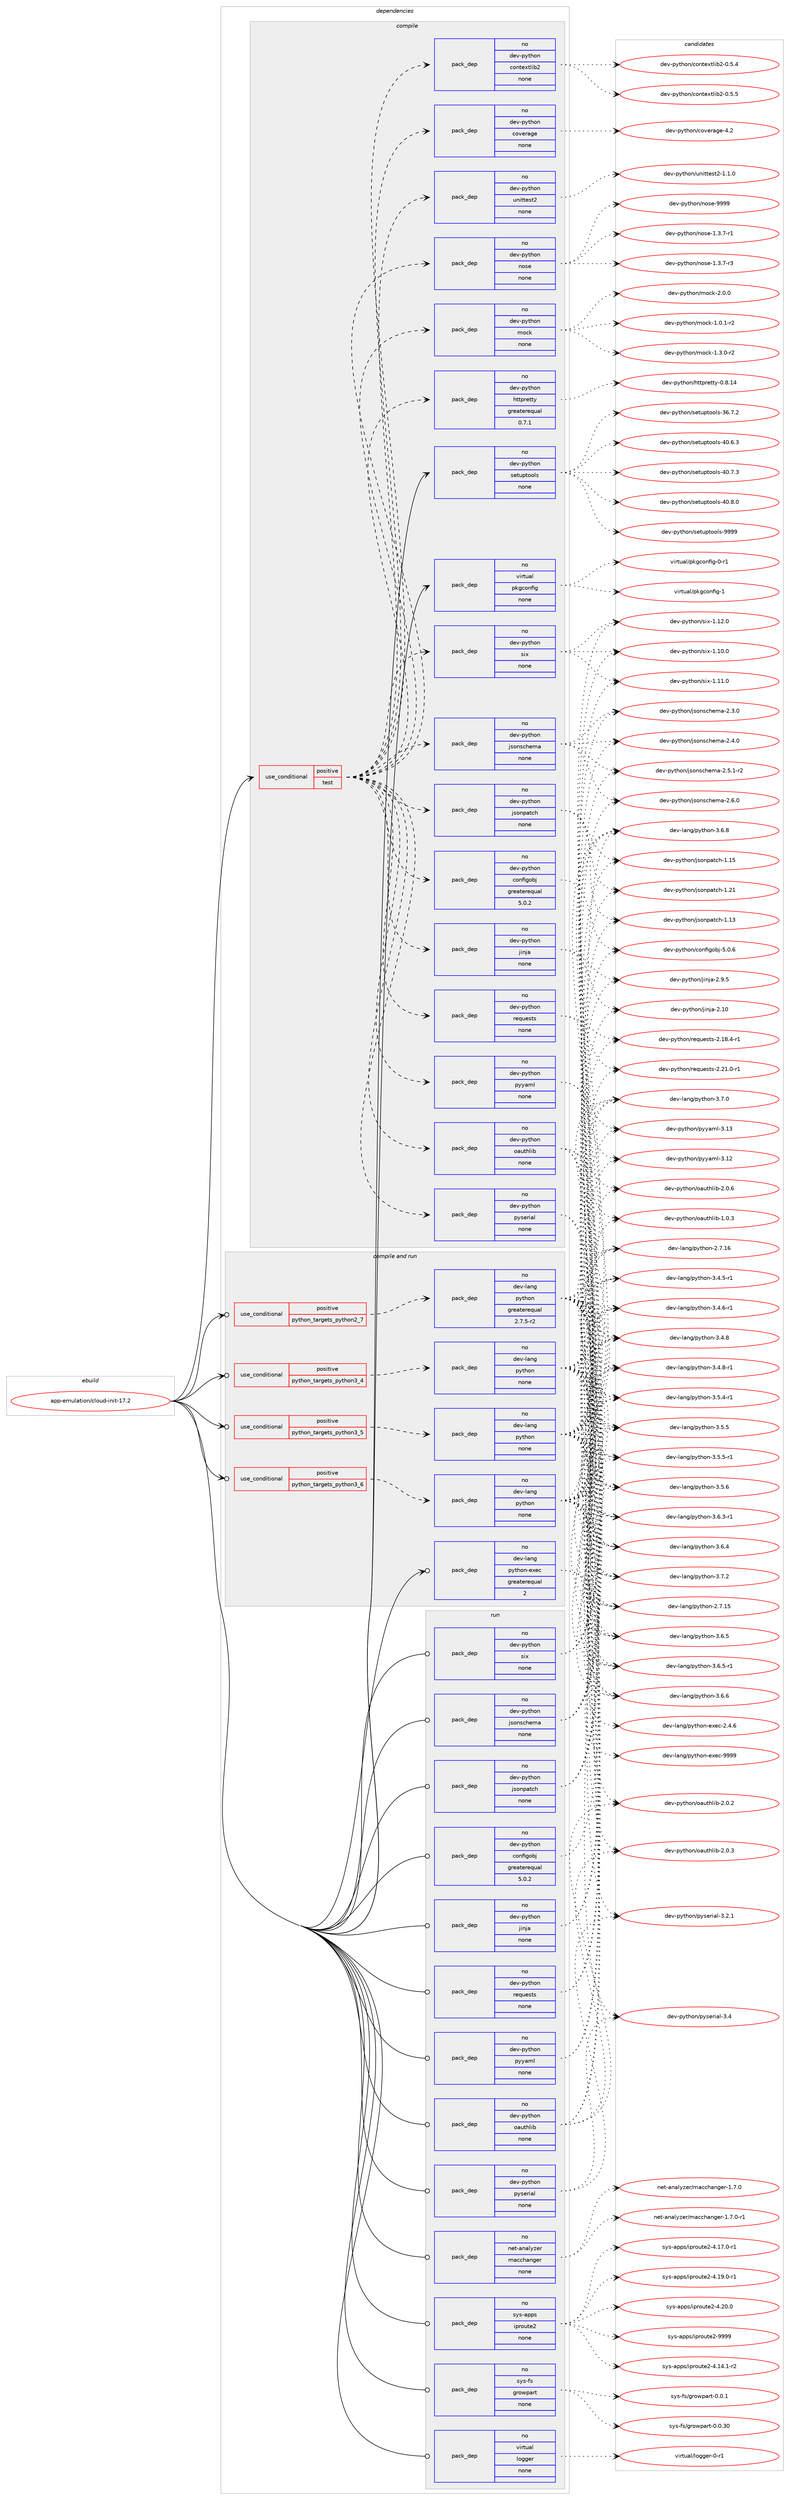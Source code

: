 digraph prolog {

# *************
# Graph options
# *************

newrank=true;
concentrate=true;
compound=true;
graph [rankdir=LR,fontname=Helvetica,fontsize=10,ranksep=1.5];#, ranksep=2.5, nodesep=0.2];
edge  [arrowhead=vee];
node  [fontname=Helvetica,fontsize=10];

# **********
# The ebuild
# **********

subgraph cluster_leftcol {
color=gray;
rank=same;
label=<<i>ebuild</i>>;
id [label="app-emulation/cloud-init-17.2", color=red, width=4, href="../app-emulation/cloud-init-17.2.svg"];
}

# ****************
# The dependencies
# ****************

subgraph cluster_midcol {
color=gray;
label=<<i>dependencies</i>>;
subgraph cluster_compile {
fillcolor="#eeeeee";
style=filled;
label=<<i>compile</i>>;
subgraph cond349420 {
dependency1283246 [label=<<TABLE BORDER="0" CELLBORDER="1" CELLSPACING="0" CELLPADDING="4"><TR><TD ROWSPAN="3" CELLPADDING="10">use_conditional</TD></TR><TR><TD>positive</TD></TR><TR><TD>test</TD></TR></TABLE>>, shape=none, color=red];
subgraph pack913863 {
dependency1283247 [label=<<TABLE BORDER="0" CELLBORDER="1" CELLSPACING="0" CELLPADDING="4" WIDTH="220"><TR><TD ROWSPAN="6" CELLPADDING="30">pack_dep</TD></TR><TR><TD WIDTH="110">no</TD></TR><TR><TD>dev-python</TD></TR><TR><TD>jinja</TD></TR><TR><TD>none</TD></TR><TR><TD></TD></TR></TABLE>>, shape=none, color=blue];
}
dependency1283246:e -> dependency1283247:w [weight=20,style="dashed",arrowhead="vee"];
subgraph pack913864 {
dependency1283248 [label=<<TABLE BORDER="0" CELLBORDER="1" CELLSPACING="0" CELLPADDING="4" WIDTH="220"><TR><TD ROWSPAN="6" CELLPADDING="30">pack_dep</TD></TR><TR><TD WIDTH="110">no</TD></TR><TR><TD>dev-python</TD></TR><TR><TD>oauthlib</TD></TR><TR><TD>none</TD></TR><TR><TD></TD></TR></TABLE>>, shape=none, color=blue];
}
dependency1283246:e -> dependency1283248:w [weight=20,style="dashed",arrowhead="vee"];
subgraph pack913865 {
dependency1283249 [label=<<TABLE BORDER="0" CELLBORDER="1" CELLSPACING="0" CELLPADDING="4" WIDTH="220"><TR><TD ROWSPAN="6" CELLPADDING="30">pack_dep</TD></TR><TR><TD WIDTH="110">no</TD></TR><TR><TD>dev-python</TD></TR><TR><TD>pyserial</TD></TR><TR><TD>none</TD></TR><TR><TD></TD></TR></TABLE>>, shape=none, color=blue];
}
dependency1283246:e -> dependency1283249:w [weight=20,style="dashed",arrowhead="vee"];
subgraph pack913866 {
dependency1283250 [label=<<TABLE BORDER="0" CELLBORDER="1" CELLSPACING="0" CELLPADDING="4" WIDTH="220"><TR><TD ROWSPAN="6" CELLPADDING="30">pack_dep</TD></TR><TR><TD WIDTH="110">no</TD></TR><TR><TD>dev-python</TD></TR><TR><TD>configobj</TD></TR><TR><TD>greaterequal</TD></TR><TR><TD>5.0.2</TD></TR></TABLE>>, shape=none, color=blue];
}
dependency1283246:e -> dependency1283250:w [weight=20,style="dashed",arrowhead="vee"];
subgraph pack913867 {
dependency1283251 [label=<<TABLE BORDER="0" CELLBORDER="1" CELLSPACING="0" CELLPADDING="4" WIDTH="220"><TR><TD ROWSPAN="6" CELLPADDING="30">pack_dep</TD></TR><TR><TD WIDTH="110">no</TD></TR><TR><TD>dev-python</TD></TR><TR><TD>pyyaml</TD></TR><TR><TD>none</TD></TR><TR><TD></TD></TR></TABLE>>, shape=none, color=blue];
}
dependency1283246:e -> dependency1283251:w [weight=20,style="dashed",arrowhead="vee"];
subgraph pack913868 {
dependency1283252 [label=<<TABLE BORDER="0" CELLBORDER="1" CELLSPACING="0" CELLPADDING="4" WIDTH="220"><TR><TD ROWSPAN="6" CELLPADDING="30">pack_dep</TD></TR><TR><TD WIDTH="110">no</TD></TR><TR><TD>dev-python</TD></TR><TR><TD>requests</TD></TR><TR><TD>none</TD></TR><TR><TD></TD></TR></TABLE>>, shape=none, color=blue];
}
dependency1283246:e -> dependency1283252:w [weight=20,style="dashed",arrowhead="vee"];
subgraph pack913869 {
dependency1283253 [label=<<TABLE BORDER="0" CELLBORDER="1" CELLSPACING="0" CELLPADDING="4" WIDTH="220"><TR><TD ROWSPAN="6" CELLPADDING="30">pack_dep</TD></TR><TR><TD WIDTH="110">no</TD></TR><TR><TD>dev-python</TD></TR><TR><TD>jsonpatch</TD></TR><TR><TD>none</TD></TR><TR><TD></TD></TR></TABLE>>, shape=none, color=blue];
}
dependency1283246:e -> dependency1283253:w [weight=20,style="dashed",arrowhead="vee"];
subgraph pack913870 {
dependency1283254 [label=<<TABLE BORDER="0" CELLBORDER="1" CELLSPACING="0" CELLPADDING="4" WIDTH="220"><TR><TD ROWSPAN="6" CELLPADDING="30">pack_dep</TD></TR><TR><TD WIDTH="110">no</TD></TR><TR><TD>dev-python</TD></TR><TR><TD>jsonschema</TD></TR><TR><TD>none</TD></TR><TR><TD></TD></TR></TABLE>>, shape=none, color=blue];
}
dependency1283246:e -> dependency1283254:w [weight=20,style="dashed",arrowhead="vee"];
subgraph pack913871 {
dependency1283255 [label=<<TABLE BORDER="0" CELLBORDER="1" CELLSPACING="0" CELLPADDING="4" WIDTH="220"><TR><TD ROWSPAN="6" CELLPADDING="30">pack_dep</TD></TR><TR><TD WIDTH="110">no</TD></TR><TR><TD>dev-python</TD></TR><TR><TD>six</TD></TR><TR><TD>none</TD></TR><TR><TD></TD></TR></TABLE>>, shape=none, color=blue];
}
dependency1283246:e -> dependency1283255:w [weight=20,style="dashed",arrowhead="vee"];
subgraph pack913872 {
dependency1283256 [label=<<TABLE BORDER="0" CELLBORDER="1" CELLSPACING="0" CELLPADDING="4" WIDTH="220"><TR><TD ROWSPAN="6" CELLPADDING="30">pack_dep</TD></TR><TR><TD WIDTH="110">no</TD></TR><TR><TD>dev-python</TD></TR><TR><TD>httpretty</TD></TR><TR><TD>greaterequal</TD></TR><TR><TD>0.7.1</TD></TR></TABLE>>, shape=none, color=blue];
}
dependency1283246:e -> dependency1283256:w [weight=20,style="dashed",arrowhead="vee"];
subgraph pack913873 {
dependency1283257 [label=<<TABLE BORDER="0" CELLBORDER="1" CELLSPACING="0" CELLPADDING="4" WIDTH="220"><TR><TD ROWSPAN="6" CELLPADDING="30">pack_dep</TD></TR><TR><TD WIDTH="110">no</TD></TR><TR><TD>dev-python</TD></TR><TR><TD>mock</TD></TR><TR><TD>none</TD></TR><TR><TD></TD></TR></TABLE>>, shape=none, color=blue];
}
dependency1283246:e -> dependency1283257:w [weight=20,style="dashed",arrowhead="vee"];
subgraph pack913874 {
dependency1283258 [label=<<TABLE BORDER="0" CELLBORDER="1" CELLSPACING="0" CELLPADDING="4" WIDTH="220"><TR><TD ROWSPAN="6" CELLPADDING="30">pack_dep</TD></TR><TR><TD WIDTH="110">no</TD></TR><TR><TD>dev-python</TD></TR><TR><TD>nose</TD></TR><TR><TD>none</TD></TR><TR><TD></TD></TR></TABLE>>, shape=none, color=blue];
}
dependency1283246:e -> dependency1283258:w [weight=20,style="dashed",arrowhead="vee"];
subgraph pack913875 {
dependency1283259 [label=<<TABLE BORDER="0" CELLBORDER="1" CELLSPACING="0" CELLPADDING="4" WIDTH="220"><TR><TD ROWSPAN="6" CELLPADDING="30">pack_dep</TD></TR><TR><TD WIDTH="110">no</TD></TR><TR><TD>dev-python</TD></TR><TR><TD>unittest2</TD></TR><TR><TD>none</TD></TR><TR><TD></TD></TR></TABLE>>, shape=none, color=blue];
}
dependency1283246:e -> dependency1283259:w [weight=20,style="dashed",arrowhead="vee"];
subgraph pack913876 {
dependency1283260 [label=<<TABLE BORDER="0" CELLBORDER="1" CELLSPACING="0" CELLPADDING="4" WIDTH="220"><TR><TD ROWSPAN="6" CELLPADDING="30">pack_dep</TD></TR><TR><TD WIDTH="110">no</TD></TR><TR><TD>dev-python</TD></TR><TR><TD>coverage</TD></TR><TR><TD>none</TD></TR><TR><TD></TD></TR></TABLE>>, shape=none, color=blue];
}
dependency1283246:e -> dependency1283260:w [weight=20,style="dashed",arrowhead="vee"];
subgraph pack913877 {
dependency1283261 [label=<<TABLE BORDER="0" CELLBORDER="1" CELLSPACING="0" CELLPADDING="4" WIDTH="220"><TR><TD ROWSPAN="6" CELLPADDING="30">pack_dep</TD></TR><TR><TD WIDTH="110">no</TD></TR><TR><TD>dev-python</TD></TR><TR><TD>contextlib2</TD></TR><TR><TD>none</TD></TR><TR><TD></TD></TR></TABLE>>, shape=none, color=blue];
}
dependency1283246:e -> dependency1283261:w [weight=20,style="dashed",arrowhead="vee"];
}
id:e -> dependency1283246:w [weight=20,style="solid",arrowhead="vee"];
subgraph pack913878 {
dependency1283262 [label=<<TABLE BORDER="0" CELLBORDER="1" CELLSPACING="0" CELLPADDING="4" WIDTH="220"><TR><TD ROWSPAN="6" CELLPADDING="30">pack_dep</TD></TR><TR><TD WIDTH="110">no</TD></TR><TR><TD>dev-python</TD></TR><TR><TD>setuptools</TD></TR><TR><TD>none</TD></TR><TR><TD></TD></TR></TABLE>>, shape=none, color=blue];
}
id:e -> dependency1283262:w [weight=20,style="solid",arrowhead="vee"];
subgraph pack913879 {
dependency1283263 [label=<<TABLE BORDER="0" CELLBORDER="1" CELLSPACING="0" CELLPADDING="4" WIDTH="220"><TR><TD ROWSPAN="6" CELLPADDING="30">pack_dep</TD></TR><TR><TD WIDTH="110">no</TD></TR><TR><TD>virtual</TD></TR><TR><TD>pkgconfig</TD></TR><TR><TD>none</TD></TR><TR><TD></TD></TR></TABLE>>, shape=none, color=blue];
}
id:e -> dependency1283263:w [weight=20,style="solid",arrowhead="vee"];
}
subgraph cluster_compileandrun {
fillcolor="#eeeeee";
style=filled;
label=<<i>compile and run</i>>;
subgraph cond349421 {
dependency1283264 [label=<<TABLE BORDER="0" CELLBORDER="1" CELLSPACING="0" CELLPADDING="4"><TR><TD ROWSPAN="3" CELLPADDING="10">use_conditional</TD></TR><TR><TD>positive</TD></TR><TR><TD>python_targets_python2_7</TD></TR></TABLE>>, shape=none, color=red];
subgraph pack913880 {
dependency1283265 [label=<<TABLE BORDER="0" CELLBORDER="1" CELLSPACING="0" CELLPADDING="4" WIDTH="220"><TR><TD ROWSPAN="6" CELLPADDING="30">pack_dep</TD></TR><TR><TD WIDTH="110">no</TD></TR><TR><TD>dev-lang</TD></TR><TR><TD>python</TD></TR><TR><TD>greaterequal</TD></TR><TR><TD>2.7.5-r2</TD></TR></TABLE>>, shape=none, color=blue];
}
dependency1283264:e -> dependency1283265:w [weight=20,style="dashed",arrowhead="vee"];
}
id:e -> dependency1283264:w [weight=20,style="solid",arrowhead="odotvee"];
subgraph cond349422 {
dependency1283266 [label=<<TABLE BORDER="0" CELLBORDER="1" CELLSPACING="0" CELLPADDING="4"><TR><TD ROWSPAN="3" CELLPADDING="10">use_conditional</TD></TR><TR><TD>positive</TD></TR><TR><TD>python_targets_python3_4</TD></TR></TABLE>>, shape=none, color=red];
subgraph pack913881 {
dependency1283267 [label=<<TABLE BORDER="0" CELLBORDER="1" CELLSPACING="0" CELLPADDING="4" WIDTH="220"><TR><TD ROWSPAN="6" CELLPADDING="30">pack_dep</TD></TR><TR><TD WIDTH="110">no</TD></TR><TR><TD>dev-lang</TD></TR><TR><TD>python</TD></TR><TR><TD>none</TD></TR><TR><TD></TD></TR></TABLE>>, shape=none, color=blue];
}
dependency1283266:e -> dependency1283267:w [weight=20,style="dashed",arrowhead="vee"];
}
id:e -> dependency1283266:w [weight=20,style="solid",arrowhead="odotvee"];
subgraph cond349423 {
dependency1283268 [label=<<TABLE BORDER="0" CELLBORDER="1" CELLSPACING="0" CELLPADDING="4"><TR><TD ROWSPAN="3" CELLPADDING="10">use_conditional</TD></TR><TR><TD>positive</TD></TR><TR><TD>python_targets_python3_5</TD></TR></TABLE>>, shape=none, color=red];
subgraph pack913882 {
dependency1283269 [label=<<TABLE BORDER="0" CELLBORDER="1" CELLSPACING="0" CELLPADDING="4" WIDTH="220"><TR><TD ROWSPAN="6" CELLPADDING="30">pack_dep</TD></TR><TR><TD WIDTH="110">no</TD></TR><TR><TD>dev-lang</TD></TR><TR><TD>python</TD></TR><TR><TD>none</TD></TR><TR><TD></TD></TR></TABLE>>, shape=none, color=blue];
}
dependency1283268:e -> dependency1283269:w [weight=20,style="dashed",arrowhead="vee"];
}
id:e -> dependency1283268:w [weight=20,style="solid",arrowhead="odotvee"];
subgraph cond349424 {
dependency1283270 [label=<<TABLE BORDER="0" CELLBORDER="1" CELLSPACING="0" CELLPADDING="4"><TR><TD ROWSPAN="3" CELLPADDING="10">use_conditional</TD></TR><TR><TD>positive</TD></TR><TR><TD>python_targets_python3_6</TD></TR></TABLE>>, shape=none, color=red];
subgraph pack913883 {
dependency1283271 [label=<<TABLE BORDER="0" CELLBORDER="1" CELLSPACING="0" CELLPADDING="4" WIDTH="220"><TR><TD ROWSPAN="6" CELLPADDING="30">pack_dep</TD></TR><TR><TD WIDTH="110">no</TD></TR><TR><TD>dev-lang</TD></TR><TR><TD>python</TD></TR><TR><TD>none</TD></TR><TR><TD></TD></TR></TABLE>>, shape=none, color=blue];
}
dependency1283270:e -> dependency1283271:w [weight=20,style="dashed",arrowhead="vee"];
}
id:e -> dependency1283270:w [weight=20,style="solid",arrowhead="odotvee"];
subgraph pack913884 {
dependency1283272 [label=<<TABLE BORDER="0" CELLBORDER="1" CELLSPACING="0" CELLPADDING="4" WIDTH="220"><TR><TD ROWSPAN="6" CELLPADDING="30">pack_dep</TD></TR><TR><TD WIDTH="110">no</TD></TR><TR><TD>dev-lang</TD></TR><TR><TD>python-exec</TD></TR><TR><TD>greaterequal</TD></TR><TR><TD>2</TD></TR></TABLE>>, shape=none, color=blue];
}
id:e -> dependency1283272:w [weight=20,style="solid",arrowhead="odotvee"];
}
subgraph cluster_run {
fillcolor="#eeeeee";
style=filled;
label=<<i>run</i>>;
subgraph pack913885 {
dependency1283273 [label=<<TABLE BORDER="0" CELLBORDER="1" CELLSPACING="0" CELLPADDING="4" WIDTH="220"><TR><TD ROWSPAN="6" CELLPADDING="30">pack_dep</TD></TR><TR><TD WIDTH="110">no</TD></TR><TR><TD>dev-python</TD></TR><TR><TD>configobj</TD></TR><TR><TD>greaterequal</TD></TR><TR><TD>5.0.2</TD></TR></TABLE>>, shape=none, color=blue];
}
id:e -> dependency1283273:w [weight=20,style="solid",arrowhead="odot"];
subgraph pack913886 {
dependency1283274 [label=<<TABLE BORDER="0" CELLBORDER="1" CELLSPACING="0" CELLPADDING="4" WIDTH="220"><TR><TD ROWSPAN="6" CELLPADDING="30">pack_dep</TD></TR><TR><TD WIDTH="110">no</TD></TR><TR><TD>dev-python</TD></TR><TR><TD>jinja</TD></TR><TR><TD>none</TD></TR><TR><TD></TD></TR></TABLE>>, shape=none, color=blue];
}
id:e -> dependency1283274:w [weight=20,style="solid",arrowhead="odot"];
subgraph pack913887 {
dependency1283275 [label=<<TABLE BORDER="0" CELLBORDER="1" CELLSPACING="0" CELLPADDING="4" WIDTH="220"><TR><TD ROWSPAN="6" CELLPADDING="30">pack_dep</TD></TR><TR><TD WIDTH="110">no</TD></TR><TR><TD>dev-python</TD></TR><TR><TD>jsonpatch</TD></TR><TR><TD>none</TD></TR><TR><TD></TD></TR></TABLE>>, shape=none, color=blue];
}
id:e -> dependency1283275:w [weight=20,style="solid",arrowhead="odot"];
subgraph pack913888 {
dependency1283276 [label=<<TABLE BORDER="0" CELLBORDER="1" CELLSPACING="0" CELLPADDING="4" WIDTH="220"><TR><TD ROWSPAN="6" CELLPADDING="30">pack_dep</TD></TR><TR><TD WIDTH="110">no</TD></TR><TR><TD>dev-python</TD></TR><TR><TD>jsonschema</TD></TR><TR><TD>none</TD></TR><TR><TD></TD></TR></TABLE>>, shape=none, color=blue];
}
id:e -> dependency1283276:w [weight=20,style="solid",arrowhead="odot"];
subgraph pack913889 {
dependency1283277 [label=<<TABLE BORDER="0" CELLBORDER="1" CELLSPACING="0" CELLPADDING="4" WIDTH="220"><TR><TD ROWSPAN="6" CELLPADDING="30">pack_dep</TD></TR><TR><TD WIDTH="110">no</TD></TR><TR><TD>dev-python</TD></TR><TR><TD>oauthlib</TD></TR><TR><TD>none</TD></TR><TR><TD></TD></TR></TABLE>>, shape=none, color=blue];
}
id:e -> dependency1283277:w [weight=20,style="solid",arrowhead="odot"];
subgraph pack913890 {
dependency1283278 [label=<<TABLE BORDER="0" CELLBORDER="1" CELLSPACING="0" CELLPADDING="4" WIDTH="220"><TR><TD ROWSPAN="6" CELLPADDING="30">pack_dep</TD></TR><TR><TD WIDTH="110">no</TD></TR><TR><TD>dev-python</TD></TR><TR><TD>pyserial</TD></TR><TR><TD>none</TD></TR><TR><TD></TD></TR></TABLE>>, shape=none, color=blue];
}
id:e -> dependency1283278:w [weight=20,style="solid",arrowhead="odot"];
subgraph pack913891 {
dependency1283279 [label=<<TABLE BORDER="0" CELLBORDER="1" CELLSPACING="0" CELLPADDING="4" WIDTH="220"><TR><TD ROWSPAN="6" CELLPADDING="30">pack_dep</TD></TR><TR><TD WIDTH="110">no</TD></TR><TR><TD>dev-python</TD></TR><TR><TD>pyyaml</TD></TR><TR><TD>none</TD></TR><TR><TD></TD></TR></TABLE>>, shape=none, color=blue];
}
id:e -> dependency1283279:w [weight=20,style="solid",arrowhead="odot"];
subgraph pack913892 {
dependency1283280 [label=<<TABLE BORDER="0" CELLBORDER="1" CELLSPACING="0" CELLPADDING="4" WIDTH="220"><TR><TD ROWSPAN="6" CELLPADDING="30">pack_dep</TD></TR><TR><TD WIDTH="110">no</TD></TR><TR><TD>dev-python</TD></TR><TR><TD>requests</TD></TR><TR><TD>none</TD></TR><TR><TD></TD></TR></TABLE>>, shape=none, color=blue];
}
id:e -> dependency1283280:w [weight=20,style="solid",arrowhead="odot"];
subgraph pack913893 {
dependency1283281 [label=<<TABLE BORDER="0" CELLBORDER="1" CELLSPACING="0" CELLPADDING="4" WIDTH="220"><TR><TD ROWSPAN="6" CELLPADDING="30">pack_dep</TD></TR><TR><TD WIDTH="110">no</TD></TR><TR><TD>dev-python</TD></TR><TR><TD>six</TD></TR><TR><TD>none</TD></TR><TR><TD></TD></TR></TABLE>>, shape=none, color=blue];
}
id:e -> dependency1283281:w [weight=20,style="solid",arrowhead="odot"];
subgraph pack913894 {
dependency1283282 [label=<<TABLE BORDER="0" CELLBORDER="1" CELLSPACING="0" CELLPADDING="4" WIDTH="220"><TR><TD ROWSPAN="6" CELLPADDING="30">pack_dep</TD></TR><TR><TD WIDTH="110">no</TD></TR><TR><TD>net-analyzer</TD></TR><TR><TD>macchanger</TD></TR><TR><TD>none</TD></TR><TR><TD></TD></TR></TABLE>>, shape=none, color=blue];
}
id:e -> dependency1283282:w [weight=20,style="solid",arrowhead="odot"];
subgraph pack913895 {
dependency1283283 [label=<<TABLE BORDER="0" CELLBORDER="1" CELLSPACING="0" CELLPADDING="4" WIDTH="220"><TR><TD ROWSPAN="6" CELLPADDING="30">pack_dep</TD></TR><TR><TD WIDTH="110">no</TD></TR><TR><TD>sys-apps</TD></TR><TR><TD>iproute2</TD></TR><TR><TD>none</TD></TR><TR><TD></TD></TR></TABLE>>, shape=none, color=blue];
}
id:e -> dependency1283283:w [weight=20,style="solid",arrowhead="odot"];
subgraph pack913896 {
dependency1283284 [label=<<TABLE BORDER="0" CELLBORDER="1" CELLSPACING="0" CELLPADDING="4" WIDTH="220"><TR><TD ROWSPAN="6" CELLPADDING="30">pack_dep</TD></TR><TR><TD WIDTH="110">no</TD></TR><TR><TD>sys-fs</TD></TR><TR><TD>growpart</TD></TR><TR><TD>none</TD></TR><TR><TD></TD></TR></TABLE>>, shape=none, color=blue];
}
id:e -> dependency1283284:w [weight=20,style="solid",arrowhead="odot"];
subgraph pack913897 {
dependency1283285 [label=<<TABLE BORDER="0" CELLBORDER="1" CELLSPACING="0" CELLPADDING="4" WIDTH="220"><TR><TD ROWSPAN="6" CELLPADDING="30">pack_dep</TD></TR><TR><TD WIDTH="110">no</TD></TR><TR><TD>virtual</TD></TR><TR><TD>logger</TD></TR><TR><TD>none</TD></TR><TR><TD></TD></TR></TABLE>>, shape=none, color=blue];
}
id:e -> dependency1283285:w [weight=20,style="solid",arrowhead="odot"];
}
}

# **************
# The candidates
# **************

subgraph cluster_choices {
rank=same;
color=gray;
label=<<i>candidates</i>>;

subgraph choice913863 {
color=black;
nodesep=1;
choice1001011184511212111610411111047106105110106974550464948 [label="dev-python/jinja-2.10", color=red, width=4,href="../dev-python/jinja-2.10.svg"];
choice100101118451121211161041111104710610511010697455046574653 [label="dev-python/jinja-2.9.5", color=red, width=4,href="../dev-python/jinja-2.9.5.svg"];
dependency1283247:e -> choice1001011184511212111610411111047106105110106974550464948:w [style=dotted,weight="100"];
dependency1283247:e -> choice100101118451121211161041111104710610511010697455046574653:w [style=dotted,weight="100"];
}
subgraph choice913864 {
color=black;
nodesep=1;
choice10010111845112121116104111110471119711711610410810598454946484651 [label="dev-python/oauthlib-1.0.3", color=red, width=4,href="../dev-python/oauthlib-1.0.3.svg"];
choice10010111845112121116104111110471119711711610410810598455046484650 [label="dev-python/oauthlib-2.0.2", color=red, width=4,href="../dev-python/oauthlib-2.0.2.svg"];
choice10010111845112121116104111110471119711711610410810598455046484651 [label="dev-python/oauthlib-2.0.3", color=red, width=4,href="../dev-python/oauthlib-2.0.3.svg"];
choice10010111845112121116104111110471119711711610410810598455046484654 [label="dev-python/oauthlib-2.0.6", color=red, width=4,href="../dev-python/oauthlib-2.0.6.svg"];
dependency1283248:e -> choice10010111845112121116104111110471119711711610410810598454946484651:w [style=dotted,weight="100"];
dependency1283248:e -> choice10010111845112121116104111110471119711711610410810598455046484650:w [style=dotted,weight="100"];
dependency1283248:e -> choice10010111845112121116104111110471119711711610410810598455046484651:w [style=dotted,weight="100"];
dependency1283248:e -> choice10010111845112121116104111110471119711711610410810598455046484654:w [style=dotted,weight="100"];
}
subgraph choice913865 {
color=black;
nodesep=1;
choice100101118451121211161041111104711212111510111410597108455146504649 [label="dev-python/pyserial-3.2.1", color=red, width=4,href="../dev-python/pyserial-3.2.1.svg"];
choice10010111845112121116104111110471121211151011141059710845514652 [label="dev-python/pyserial-3.4", color=red, width=4,href="../dev-python/pyserial-3.4.svg"];
dependency1283249:e -> choice100101118451121211161041111104711212111510111410597108455146504649:w [style=dotted,weight="100"];
dependency1283249:e -> choice10010111845112121116104111110471121211151011141059710845514652:w [style=dotted,weight="100"];
}
subgraph choice913866 {
color=black;
nodesep=1;
choice10010111845112121116104111110479911111010210510311198106455346484654 [label="dev-python/configobj-5.0.6", color=red, width=4,href="../dev-python/configobj-5.0.6.svg"];
dependency1283250:e -> choice10010111845112121116104111110479911111010210510311198106455346484654:w [style=dotted,weight="100"];
}
subgraph choice913867 {
color=black;
nodesep=1;
choice1001011184511212111610411111047112121121971091084551464950 [label="dev-python/pyyaml-3.12", color=red, width=4,href="../dev-python/pyyaml-3.12.svg"];
choice1001011184511212111610411111047112121121971091084551464951 [label="dev-python/pyyaml-3.13", color=red, width=4,href="../dev-python/pyyaml-3.13.svg"];
dependency1283251:e -> choice1001011184511212111610411111047112121121971091084551464950:w [style=dotted,weight="100"];
dependency1283251:e -> choice1001011184511212111610411111047112121121971091084551464951:w [style=dotted,weight="100"];
}
subgraph choice913868 {
color=black;
nodesep=1;
choice1001011184511212111610411111047114101113117101115116115455046495646524511449 [label="dev-python/requests-2.18.4-r1", color=red, width=4,href="../dev-python/requests-2.18.4-r1.svg"];
choice1001011184511212111610411111047114101113117101115116115455046504946484511449 [label="dev-python/requests-2.21.0-r1", color=red, width=4,href="../dev-python/requests-2.21.0-r1.svg"];
dependency1283252:e -> choice1001011184511212111610411111047114101113117101115116115455046495646524511449:w [style=dotted,weight="100"];
dependency1283252:e -> choice1001011184511212111610411111047114101113117101115116115455046504946484511449:w [style=dotted,weight="100"];
}
subgraph choice913869 {
color=black;
nodesep=1;
choice100101118451121211161041111104710611511111011297116991044549464951 [label="dev-python/jsonpatch-1.13", color=red, width=4,href="../dev-python/jsonpatch-1.13.svg"];
choice100101118451121211161041111104710611511111011297116991044549464953 [label="dev-python/jsonpatch-1.15", color=red, width=4,href="../dev-python/jsonpatch-1.15.svg"];
choice100101118451121211161041111104710611511111011297116991044549465049 [label="dev-python/jsonpatch-1.21", color=red, width=4,href="../dev-python/jsonpatch-1.21.svg"];
dependency1283253:e -> choice100101118451121211161041111104710611511111011297116991044549464951:w [style=dotted,weight="100"];
dependency1283253:e -> choice100101118451121211161041111104710611511111011297116991044549464953:w [style=dotted,weight="100"];
dependency1283253:e -> choice100101118451121211161041111104710611511111011297116991044549465049:w [style=dotted,weight="100"];
}
subgraph choice913870 {
color=black;
nodesep=1;
choice10010111845112121116104111110471061151111101159910410110997455046514648 [label="dev-python/jsonschema-2.3.0", color=red, width=4,href="../dev-python/jsonschema-2.3.0.svg"];
choice10010111845112121116104111110471061151111101159910410110997455046524648 [label="dev-python/jsonschema-2.4.0", color=red, width=4,href="../dev-python/jsonschema-2.4.0.svg"];
choice100101118451121211161041111104710611511111011599104101109974550465346494511450 [label="dev-python/jsonschema-2.5.1-r2", color=red, width=4,href="../dev-python/jsonschema-2.5.1-r2.svg"];
choice10010111845112121116104111110471061151111101159910410110997455046544648 [label="dev-python/jsonschema-2.6.0", color=red, width=4,href="../dev-python/jsonschema-2.6.0.svg"];
dependency1283254:e -> choice10010111845112121116104111110471061151111101159910410110997455046514648:w [style=dotted,weight="100"];
dependency1283254:e -> choice10010111845112121116104111110471061151111101159910410110997455046524648:w [style=dotted,weight="100"];
dependency1283254:e -> choice100101118451121211161041111104710611511111011599104101109974550465346494511450:w [style=dotted,weight="100"];
dependency1283254:e -> choice10010111845112121116104111110471061151111101159910410110997455046544648:w [style=dotted,weight="100"];
}
subgraph choice913871 {
color=black;
nodesep=1;
choice100101118451121211161041111104711510512045494649484648 [label="dev-python/six-1.10.0", color=red, width=4,href="../dev-python/six-1.10.0.svg"];
choice100101118451121211161041111104711510512045494649494648 [label="dev-python/six-1.11.0", color=red, width=4,href="../dev-python/six-1.11.0.svg"];
choice100101118451121211161041111104711510512045494649504648 [label="dev-python/six-1.12.0", color=red, width=4,href="../dev-python/six-1.12.0.svg"];
dependency1283255:e -> choice100101118451121211161041111104711510512045494649484648:w [style=dotted,weight="100"];
dependency1283255:e -> choice100101118451121211161041111104711510512045494649494648:w [style=dotted,weight="100"];
dependency1283255:e -> choice100101118451121211161041111104711510512045494649504648:w [style=dotted,weight="100"];
}
subgraph choice913872 {
color=black;
nodesep=1;
choice100101118451121211161041111104710411611611211410111611612145484656464952 [label="dev-python/httpretty-0.8.14", color=red, width=4,href="../dev-python/httpretty-0.8.14.svg"];
dependency1283256:e -> choice100101118451121211161041111104710411611611211410111611612145484656464952:w [style=dotted,weight="100"];
}
subgraph choice913873 {
color=black;
nodesep=1;
choice1001011184511212111610411111047109111991074549464846494511450 [label="dev-python/mock-1.0.1-r2", color=red, width=4,href="../dev-python/mock-1.0.1-r2.svg"];
choice1001011184511212111610411111047109111991074549465146484511450 [label="dev-python/mock-1.3.0-r2", color=red, width=4,href="../dev-python/mock-1.3.0-r2.svg"];
choice100101118451121211161041111104710911199107455046484648 [label="dev-python/mock-2.0.0", color=red, width=4,href="../dev-python/mock-2.0.0.svg"];
dependency1283257:e -> choice1001011184511212111610411111047109111991074549464846494511450:w [style=dotted,weight="100"];
dependency1283257:e -> choice1001011184511212111610411111047109111991074549465146484511450:w [style=dotted,weight="100"];
dependency1283257:e -> choice100101118451121211161041111104710911199107455046484648:w [style=dotted,weight="100"];
}
subgraph choice913874 {
color=black;
nodesep=1;
choice10010111845112121116104111110471101111151014549465146554511449 [label="dev-python/nose-1.3.7-r1", color=red, width=4,href="../dev-python/nose-1.3.7-r1.svg"];
choice10010111845112121116104111110471101111151014549465146554511451 [label="dev-python/nose-1.3.7-r3", color=red, width=4,href="../dev-python/nose-1.3.7-r3.svg"];
choice10010111845112121116104111110471101111151014557575757 [label="dev-python/nose-9999", color=red, width=4,href="../dev-python/nose-9999.svg"];
dependency1283258:e -> choice10010111845112121116104111110471101111151014549465146554511449:w [style=dotted,weight="100"];
dependency1283258:e -> choice10010111845112121116104111110471101111151014549465146554511451:w [style=dotted,weight="100"];
dependency1283258:e -> choice10010111845112121116104111110471101111151014557575757:w [style=dotted,weight="100"];
}
subgraph choice913875 {
color=black;
nodesep=1;
choice100101118451121211161041111104711711010511611610111511650454946494648 [label="dev-python/unittest2-1.1.0", color=red, width=4,href="../dev-python/unittest2-1.1.0.svg"];
dependency1283259:e -> choice100101118451121211161041111104711711010511611610111511650454946494648:w [style=dotted,weight="100"];
}
subgraph choice913876 {
color=black;
nodesep=1;
choice1001011184511212111610411111047991111181011149710310145524650 [label="dev-python/coverage-4.2", color=red, width=4,href="../dev-python/coverage-4.2.svg"];
dependency1283260:e -> choice1001011184511212111610411111047991111181011149710310145524650:w [style=dotted,weight="100"];
}
subgraph choice913877 {
color=black;
nodesep=1;
choice1001011184511212111610411111047991111101161011201161081059850454846534652 [label="dev-python/contextlib2-0.5.4", color=red, width=4,href="../dev-python/contextlib2-0.5.4.svg"];
choice1001011184511212111610411111047991111101161011201161081059850454846534653 [label="dev-python/contextlib2-0.5.5", color=red, width=4,href="../dev-python/contextlib2-0.5.5.svg"];
dependency1283261:e -> choice1001011184511212111610411111047991111101161011201161081059850454846534652:w [style=dotted,weight="100"];
dependency1283261:e -> choice1001011184511212111610411111047991111101161011201161081059850454846534653:w [style=dotted,weight="100"];
}
subgraph choice913878 {
color=black;
nodesep=1;
choice100101118451121211161041111104711510111611711211611111110811545515446554650 [label="dev-python/setuptools-36.7.2", color=red, width=4,href="../dev-python/setuptools-36.7.2.svg"];
choice100101118451121211161041111104711510111611711211611111110811545524846544651 [label="dev-python/setuptools-40.6.3", color=red, width=4,href="../dev-python/setuptools-40.6.3.svg"];
choice100101118451121211161041111104711510111611711211611111110811545524846554651 [label="dev-python/setuptools-40.7.3", color=red, width=4,href="../dev-python/setuptools-40.7.3.svg"];
choice100101118451121211161041111104711510111611711211611111110811545524846564648 [label="dev-python/setuptools-40.8.0", color=red, width=4,href="../dev-python/setuptools-40.8.0.svg"];
choice10010111845112121116104111110471151011161171121161111111081154557575757 [label="dev-python/setuptools-9999", color=red, width=4,href="../dev-python/setuptools-9999.svg"];
dependency1283262:e -> choice100101118451121211161041111104711510111611711211611111110811545515446554650:w [style=dotted,weight="100"];
dependency1283262:e -> choice100101118451121211161041111104711510111611711211611111110811545524846544651:w [style=dotted,weight="100"];
dependency1283262:e -> choice100101118451121211161041111104711510111611711211611111110811545524846554651:w [style=dotted,weight="100"];
dependency1283262:e -> choice100101118451121211161041111104711510111611711211611111110811545524846564648:w [style=dotted,weight="100"];
dependency1283262:e -> choice10010111845112121116104111110471151011161171121161111111081154557575757:w [style=dotted,weight="100"];
}
subgraph choice913879 {
color=black;
nodesep=1;
choice11810511411611797108471121071039911111010210510345484511449 [label="virtual/pkgconfig-0-r1", color=red, width=4,href="../virtual/pkgconfig-0-r1.svg"];
choice1181051141161179710847112107103991111101021051034549 [label="virtual/pkgconfig-1", color=red, width=4,href="../virtual/pkgconfig-1.svg"];
dependency1283263:e -> choice11810511411611797108471121071039911111010210510345484511449:w [style=dotted,weight="100"];
dependency1283263:e -> choice1181051141161179710847112107103991111101021051034549:w [style=dotted,weight="100"];
}
subgraph choice913880 {
color=black;
nodesep=1;
choice10010111845108971101034711212111610411111045504655464953 [label="dev-lang/python-2.7.15", color=red, width=4,href="../dev-lang/python-2.7.15.svg"];
choice10010111845108971101034711212111610411111045504655464954 [label="dev-lang/python-2.7.16", color=red, width=4,href="../dev-lang/python-2.7.16.svg"];
choice1001011184510897110103471121211161041111104551465246534511449 [label="dev-lang/python-3.4.5-r1", color=red, width=4,href="../dev-lang/python-3.4.5-r1.svg"];
choice1001011184510897110103471121211161041111104551465246544511449 [label="dev-lang/python-3.4.6-r1", color=red, width=4,href="../dev-lang/python-3.4.6-r1.svg"];
choice100101118451089711010347112121116104111110455146524656 [label="dev-lang/python-3.4.8", color=red, width=4,href="../dev-lang/python-3.4.8.svg"];
choice1001011184510897110103471121211161041111104551465246564511449 [label="dev-lang/python-3.4.8-r1", color=red, width=4,href="../dev-lang/python-3.4.8-r1.svg"];
choice1001011184510897110103471121211161041111104551465346524511449 [label="dev-lang/python-3.5.4-r1", color=red, width=4,href="../dev-lang/python-3.5.4-r1.svg"];
choice100101118451089711010347112121116104111110455146534653 [label="dev-lang/python-3.5.5", color=red, width=4,href="../dev-lang/python-3.5.5.svg"];
choice1001011184510897110103471121211161041111104551465346534511449 [label="dev-lang/python-3.5.5-r1", color=red, width=4,href="../dev-lang/python-3.5.5-r1.svg"];
choice100101118451089711010347112121116104111110455146534654 [label="dev-lang/python-3.5.6", color=red, width=4,href="../dev-lang/python-3.5.6.svg"];
choice1001011184510897110103471121211161041111104551465446514511449 [label="dev-lang/python-3.6.3-r1", color=red, width=4,href="../dev-lang/python-3.6.3-r1.svg"];
choice100101118451089711010347112121116104111110455146544652 [label="dev-lang/python-3.6.4", color=red, width=4,href="../dev-lang/python-3.6.4.svg"];
choice100101118451089711010347112121116104111110455146544653 [label="dev-lang/python-3.6.5", color=red, width=4,href="../dev-lang/python-3.6.5.svg"];
choice1001011184510897110103471121211161041111104551465446534511449 [label="dev-lang/python-3.6.5-r1", color=red, width=4,href="../dev-lang/python-3.6.5-r1.svg"];
choice100101118451089711010347112121116104111110455146544654 [label="dev-lang/python-3.6.6", color=red, width=4,href="../dev-lang/python-3.6.6.svg"];
choice100101118451089711010347112121116104111110455146544656 [label="dev-lang/python-3.6.8", color=red, width=4,href="../dev-lang/python-3.6.8.svg"];
choice100101118451089711010347112121116104111110455146554648 [label="dev-lang/python-3.7.0", color=red, width=4,href="../dev-lang/python-3.7.0.svg"];
choice100101118451089711010347112121116104111110455146554650 [label="dev-lang/python-3.7.2", color=red, width=4,href="../dev-lang/python-3.7.2.svg"];
dependency1283265:e -> choice10010111845108971101034711212111610411111045504655464953:w [style=dotted,weight="100"];
dependency1283265:e -> choice10010111845108971101034711212111610411111045504655464954:w [style=dotted,weight="100"];
dependency1283265:e -> choice1001011184510897110103471121211161041111104551465246534511449:w [style=dotted,weight="100"];
dependency1283265:e -> choice1001011184510897110103471121211161041111104551465246544511449:w [style=dotted,weight="100"];
dependency1283265:e -> choice100101118451089711010347112121116104111110455146524656:w [style=dotted,weight="100"];
dependency1283265:e -> choice1001011184510897110103471121211161041111104551465246564511449:w [style=dotted,weight="100"];
dependency1283265:e -> choice1001011184510897110103471121211161041111104551465346524511449:w [style=dotted,weight="100"];
dependency1283265:e -> choice100101118451089711010347112121116104111110455146534653:w [style=dotted,weight="100"];
dependency1283265:e -> choice1001011184510897110103471121211161041111104551465346534511449:w [style=dotted,weight="100"];
dependency1283265:e -> choice100101118451089711010347112121116104111110455146534654:w [style=dotted,weight="100"];
dependency1283265:e -> choice1001011184510897110103471121211161041111104551465446514511449:w [style=dotted,weight="100"];
dependency1283265:e -> choice100101118451089711010347112121116104111110455146544652:w [style=dotted,weight="100"];
dependency1283265:e -> choice100101118451089711010347112121116104111110455146544653:w [style=dotted,weight="100"];
dependency1283265:e -> choice1001011184510897110103471121211161041111104551465446534511449:w [style=dotted,weight="100"];
dependency1283265:e -> choice100101118451089711010347112121116104111110455146544654:w [style=dotted,weight="100"];
dependency1283265:e -> choice100101118451089711010347112121116104111110455146544656:w [style=dotted,weight="100"];
dependency1283265:e -> choice100101118451089711010347112121116104111110455146554648:w [style=dotted,weight="100"];
dependency1283265:e -> choice100101118451089711010347112121116104111110455146554650:w [style=dotted,weight="100"];
}
subgraph choice913881 {
color=black;
nodesep=1;
choice10010111845108971101034711212111610411111045504655464953 [label="dev-lang/python-2.7.15", color=red, width=4,href="../dev-lang/python-2.7.15.svg"];
choice10010111845108971101034711212111610411111045504655464954 [label="dev-lang/python-2.7.16", color=red, width=4,href="../dev-lang/python-2.7.16.svg"];
choice1001011184510897110103471121211161041111104551465246534511449 [label="dev-lang/python-3.4.5-r1", color=red, width=4,href="../dev-lang/python-3.4.5-r1.svg"];
choice1001011184510897110103471121211161041111104551465246544511449 [label="dev-lang/python-3.4.6-r1", color=red, width=4,href="../dev-lang/python-3.4.6-r1.svg"];
choice100101118451089711010347112121116104111110455146524656 [label="dev-lang/python-3.4.8", color=red, width=4,href="../dev-lang/python-3.4.8.svg"];
choice1001011184510897110103471121211161041111104551465246564511449 [label="dev-lang/python-3.4.8-r1", color=red, width=4,href="../dev-lang/python-3.4.8-r1.svg"];
choice1001011184510897110103471121211161041111104551465346524511449 [label="dev-lang/python-3.5.4-r1", color=red, width=4,href="../dev-lang/python-3.5.4-r1.svg"];
choice100101118451089711010347112121116104111110455146534653 [label="dev-lang/python-3.5.5", color=red, width=4,href="../dev-lang/python-3.5.5.svg"];
choice1001011184510897110103471121211161041111104551465346534511449 [label="dev-lang/python-3.5.5-r1", color=red, width=4,href="../dev-lang/python-3.5.5-r1.svg"];
choice100101118451089711010347112121116104111110455146534654 [label="dev-lang/python-3.5.6", color=red, width=4,href="../dev-lang/python-3.5.6.svg"];
choice1001011184510897110103471121211161041111104551465446514511449 [label="dev-lang/python-3.6.3-r1", color=red, width=4,href="../dev-lang/python-3.6.3-r1.svg"];
choice100101118451089711010347112121116104111110455146544652 [label="dev-lang/python-3.6.4", color=red, width=4,href="../dev-lang/python-3.6.4.svg"];
choice100101118451089711010347112121116104111110455146544653 [label="dev-lang/python-3.6.5", color=red, width=4,href="../dev-lang/python-3.6.5.svg"];
choice1001011184510897110103471121211161041111104551465446534511449 [label="dev-lang/python-3.6.5-r1", color=red, width=4,href="../dev-lang/python-3.6.5-r1.svg"];
choice100101118451089711010347112121116104111110455146544654 [label="dev-lang/python-3.6.6", color=red, width=4,href="../dev-lang/python-3.6.6.svg"];
choice100101118451089711010347112121116104111110455146544656 [label="dev-lang/python-3.6.8", color=red, width=4,href="../dev-lang/python-3.6.8.svg"];
choice100101118451089711010347112121116104111110455146554648 [label="dev-lang/python-3.7.0", color=red, width=4,href="../dev-lang/python-3.7.0.svg"];
choice100101118451089711010347112121116104111110455146554650 [label="dev-lang/python-3.7.2", color=red, width=4,href="../dev-lang/python-3.7.2.svg"];
dependency1283267:e -> choice10010111845108971101034711212111610411111045504655464953:w [style=dotted,weight="100"];
dependency1283267:e -> choice10010111845108971101034711212111610411111045504655464954:w [style=dotted,weight="100"];
dependency1283267:e -> choice1001011184510897110103471121211161041111104551465246534511449:w [style=dotted,weight="100"];
dependency1283267:e -> choice1001011184510897110103471121211161041111104551465246544511449:w [style=dotted,weight="100"];
dependency1283267:e -> choice100101118451089711010347112121116104111110455146524656:w [style=dotted,weight="100"];
dependency1283267:e -> choice1001011184510897110103471121211161041111104551465246564511449:w [style=dotted,weight="100"];
dependency1283267:e -> choice1001011184510897110103471121211161041111104551465346524511449:w [style=dotted,weight="100"];
dependency1283267:e -> choice100101118451089711010347112121116104111110455146534653:w [style=dotted,weight="100"];
dependency1283267:e -> choice1001011184510897110103471121211161041111104551465346534511449:w [style=dotted,weight="100"];
dependency1283267:e -> choice100101118451089711010347112121116104111110455146534654:w [style=dotted,weight="100"];
dependency1283267:e -> choice1001011184510897110103471121211161041111104551465446514511449:w [style=dotted,weight="100"];
dependency1283267:e -> choice100101118451089711010347112121116104111110455146544652:w [style=dotted,weight="100"];
dependency1283267:e -> choice100101118451089711010347112121116104111110455146544653:w [style=dotted,weight="100"];
dependency1283267:e -> choice1001011184510897110103471121211161041111104551465446534511449:w [style=dotted,weight="100"];
dependency1283267:e -> choice100101118451089711010347112121116104111110455146544654:w [style=dotted,weight="100"];
dependency1283267:e -> choice100101118451089711010347112121116104111110455146544656:w [style=dotted,weight="100"];
dependency1283267:e -> choice100101118451089711010347112121116104111110455146554648:w [style=dotted,weight="100"];
dependency1283267:e -> choice100101118451089711010347112121116104111110455146554650:w [style=dotted,weight="100"];
}
subgraph choice913882 {
color=black;
nodesep=1;
choice10010111845108971101034711212111610411111045504655464953 [label="dev-lang/python-2.7.15", color=red, width=4,href="../dev-lang/python-2.7.15.svg"];
choice10010111845108971101034711212111610411111045504655464954 [label="dev-lang/python-2.7.16", color=red, width=4,href="../dev-lang/python-2.7.16.svg"];
choice1001011184510897110103471121211161041111104551465246534511449 [label="dev-lang/python-3.4.5-r1", color=red, width=4,href="../dev-lang/python-3.4.5-r1.svg"];
choice1001011184510897110103471121211161041111104551465246544511449 [label="dev-lang/python-3.4.6-r1", color=red, width=4,href="../dev-lang/python-3.4.6-r1.svg"];
choice100101118451089711010347112121116104111110455146524656 [label="dev-lang/python-3.4.8", color=red, width=4,href="../dev-lang/python-3.4.8.svg"];
choice1001011184510897110103471121211161041111104551465246564511449 [label="dev-lang/python-3.4.8-r1", color=red, width=4,href="../dev-lang/python-3.4.8-r1.svg"];
choice1001011184510897110103471121211161041111104551465346524511449 [label="dev-lang/python-3.5.4-r1", color=red, width=4,href="../dev-lang/python-3.5.4-r1.svg"];
choice100101118451089711010347112121116104111110455146534653 [label="dev-lang/python-3.5.5", color=red, width=4,href="../dev-lang/python-3.5.5.svg"];
choice1001011184510897110103471121211161041111104551465346534511449 [label="dev-lang/python-3.5.5-r1", color=red, width=4,href="../dev-lang/python-3.5.5-r1.svg"];
choice100101118451089711010347112121116104111110455146534654 [label="dev-lang/python-3.5.6", color=red, width=4,href="../dev-lang/python-3.5.6.svg"];
choice1001011184510897110103471121211161041111104551465446514511449 [label="dev-lang/python-3.6.3-r1", color=red, width=4,href="../dev-lang/python-3.6.3-r1.svg"];
choice100101118451089711010347112121116104111110455146544652 [label="dev-lang/python-3.6.4", color=red, width=4,href="../dev-lang/python-3.6.4.svg"];
choice100101118451089711010347112121116104111110455146544653 [label="dev-lang/python-3.6.5", color=red, width=4,href="../dev-lang/python-3.6.5.svg"];
choice1001011184510897110103471121211161041111104551465446534511449 [label="dev-lang/python-3.6.5-r1", color=red, width=4,href="../dev-lang/python-3.6.5-r1.svg"];
choice100101118451089711010347112121116104111110455146544654 [label="dev-lang/python-3.6.6", color=red, width=4,href="../dev-lang/python-3.6.6.svg"];
choice100101118451089711010347112121116104111110455146544656 [label="dev-lang/python-3.6.8", color=red, width=4,href="../dev-lang/python-3.6.8.svg"];
choice100101118451089711010347112121116104111110455146554648 [label="dev-lang/python-3.7.0", color=red, width=4,href="../dev-lang/python-3.7.0.svg"];
choice100101118451089711010347112121116104111110455146554650 [label="dev-lang/python-3.7.2", color=red, width=4,href="../dev-lang/python-3.7.2.svg"];
dependency1283269:e -> choice10010111845108971101034711212111610411111045504655464953:w [style=dotted,weight="100"];
dependency1283269:e -> choice10010111845108971101034711212111610411111045504655464954:w [style=dotted,weight="100"];
dependency1283269:e -> choice1001011184510897110103471121211161041111104551465246534511449:w [style=dotted,weight="100"];
dependency1283269:e -> choice1001011184510897110103471121211161041111104551465246544511449:w [style=dotted,weight="100"];
dependency1283269:e -> choice100101118451089711010347112121116104111110455146524656:w [style=dotted,weight="100"];
dependency1283269:e -> choice1001011184510897110103471121211161041111104551465246564511449:w [style=dotted,weight="100"];
dependency1283269:e -> choice1001011184510897110103471121211161041111104551465346524511449:w [style=dotted,weight="100"];
dependency1283269:e -> choice100101118451089711010347112121116104111110455146534653:w [style=dotted,weight="100"];
dependency1283269:e -> choice1001011184510897110103471121211161041111104551465346534511449:w [style=dotted,weight="100"];
dependency1283269:e -> choice100101118451089711010347112121116104111110455146534654:w [style=dotted,weight="100"];
dependency1283269:e -> choice1001011184510897110103471121211161041111104551465446514511449:w [style=dotted,weight="100"];
dependency1283269:e -> choice100101118451089711010347112121116104111110455146544652:w [style=dotted,weight="100"];
dependency1283269:e -> choice100101118451089711010347112121116104111110455146544653:w [style=dotted,weight="100"];
dependency1283269:e -> choice1001011184510897110103471121211161041111104551465446534511449:w [style=dotted,weight="100"];
dependency1283269:e -> choice100101118451089711010347112121116104111110455146544654:w [style=dotted,weight="100"];
dependency1283269:e -> choice100101118451089711010347112121116104111110455146544656:w [style=dotted,weight="100"];
dependency1283269:e -> choice100101118451089711010347112121116104111110455146554648:w [style=dotted,weight="100"];
dependency1283269:e -> choice100101118451089711010347112121116104111110455146554650:w [style=dotted,weight="100"];
}
subgraph choice913883 {
color=black;
nodesep=1;
choice10010111845108971101034711212111610411111045504655464953 [label="dev-lang/python-2.7.15", color=red, width=4,href="../dev-lang/python-2.7.15.svg"];
choice10010111845108971101034711212111610411111045504655464954 [label="dev-lang/python-2.7.16", color=red, width=4,href="../dev-lang/python-2.7.16.svg"];
choice1001011184510897110103471121211161041111104551465246534511449 [label="dev-lang/python-3.4.5-r1", color=red, width=4,href="../dev-lang/python-3.4.5-r1.svg"];
choice1001011184510897110103471121211161041111104551465246544511449 [label="dev-lang/python-3.4.6-r1", color=red, width=4,href="../dev-lang/python-3.4.6-r1.svg"];
choice100101118451089711010347112121116104111110455146524656 [label="dev-lang/python-3.4.8", color=red, width=4,href="../dev-lang/python-3.4.8.svg"];
choice1001011184510897110103471121211161041111104551465246564511449 [label="dev-lang/python-3.4.8-r1", color=red, width=4,href="../dev-lang/python-3.4.8-r1.svg"];
choice1001011184510897110103471121211161041111104551465346524511449 [label="dev-lang/python-3.5.4-r1", color=red, width=4,href="../dev-lang/python-3.5.4-r1.svg"];
choice100101118451089711010347112121116104111110455146534653 [label="dev-lang/python-3.5.5", color=red, width=4,href="../dev-lang/python-3.5.5.svg"];
choice1001011184510897110103471121211161041111104551465346534511449 [label="dev-lang/python-3.5.5-r1", color=red, width=4,href="../dev-lang/python-3.5.5-r1.svg"];
choice100101118451089711010347112121116104111110455146534654 [label="dev-lang/python-3.5.6", color=red, width=4,href="../dev-lang/python-3.5.6.svg"];
choice1001011184510897110103471121211161041111104551465446514511449 [label="dev-lang/python-3.6.3-r1", color=red, width=4,href="../dev-lang/python-3.6.3-r1.svg"];
choice100101118451089711010347112121116104111110455146544652 [label="dev-lang/python-3.6.4", color=red, width=4,href="../dev-lang/python-3.6.4.svg"];
choice100101118451089711010347112121116104111110455146544653 [label="dev-lang/python-3.6.5", color=red, width=4,href="../dev-lang/python-3.6.5.svg"];
choice1001011184510897110103471121211161041111104551465446534511449 [label="dev-lang/python-3.6.5-r1", color=red, width=4,href="../dev-lang/python-3.6.5-r1.svg"];
choice100101118451089711010347112121116104111110455146544654 [label="dev-lang/python-3.6.6", color=red, width=4,href="../dev-lang/python-3.6.6.svg"];
choice100101118451089711010347112121116104111110455146544656 [label="dev-lang/python-3.6.8", color=red, width=4,href="../dev-lang/python-3.6.8.svg"];
choice100101118451089711010347112121116104111110455146554648 [label="dev-lang/python-3.7.0", color=red, width=4,href="../dev-lang/python-3.7.0.svg"];
choice100101118451089711010347112121116104111110455146554650 [label="dev-lang/python-3.7.2", color=red, width=4,href="../dev-lang/python-3.7.2.svg"];
dependency1283271:e -> choice10010111845108971101034711212111610411111045504655464953:w [style=dotted,weight="100"];
dependency1283271:e -> choice10010111845108971101034711212111610411111045504655464954:w [style=dotted,weight="100"];
dependency1283271:e -> choice1001011184510897110103471121211161041111104551465246534511449:w [style=dotted,weight="100"];
dependency1283271:e -> choice1001011184510897110103471121211161041111104551465246544511449:w [style=dotted,weight="100"];
dependency1283271:e -> choice100101118451089711010347112121116104111110455146524656:w [style=dotted,weight="100"];
dependency1283271:e -> choice1001011184510897110103471121211161041111104551465246564511449:w [style=dotted,weight="100"];
dependency1283271:e -> choice1001011184510897110103471121211161041111104551465346524511449:w [style=dotted,weight="100"];
dependency1283271:e -> choice100101118451089711010347112121116104111110455146534653:w [style=dotted,weight="100"];
dependency1283271:e -> choice1001011184510897110103471121211161041111104551465346534511449:w [style=dotted,weight="100"];
dependency1283271:e -> choice100101118451089711010347112121116104111110455146534654:w [style=dotted,weight="100"];
dependency1283271:e -> choice1001011184510897110103471121211161041111104551465446514511449:w [style=dotted,weight="100"];
dependency1283271:e -> choice100101118451089711010347112121116104111110455146544652:w [style=dotted,weight="100"];
dependency1283271:e -> choice100101118451089711010347112121116104111110455146544653:w [style=dotted,weight="100"];
dependency1283271:e -> choice1001011184510897110103471121211161041111104551465446534511449:w [style=dotted,weight="100"];
dependency1283271:e -> choice100101118451089711010347112121116104111110455146544654:w [style=dotted,weight="100"];
dependency1283271:e -> choice100101118451089711010347112121116104111110455146544656:w [style=dotted,weight="100"];
dependency1283271:e -> choice100101118451089711010347112121116104111110455146554648:w [style=dotted,weight="100"];
dependency1283271:e -> choice100101118451089711010347112121116104111110455146554650:w [style=dotted,weight="100"];
}
subgraph choice913884 {
color=black;
nodesep=1;
choice1001011184510897110103471121211161041111104510112010199455046524654 [label="dev-lang/python-exec-2.4.6", color=red, width=4,href="../dev-lang/python-exec-2.4.6.svg"];
choice10010111845108971101034711212111610411111045101120101994557575757 [label="dev-lang/python-exec-9999", color=red, width=4,href="../dev-lang/python-exec-9999.svg"];
dependency1283272:e -> choice1001011184510897110103471121211161041111104510112010199455046524654:w [style=dotted,weight="100"];
dependency1283272:e -> choice10010111845108971101034711212111610411111045101120101994557575757:w [style=dotted,weight="100"];
}
subgraph choice913885 {
color=black;
nodesep=1;
choice10010111845112121116104111110479911111010210510311198106455346484654 [label="dev-python/configobj-5.0.6", color=red, width=4,href="../dev-python/configobj-5.0.6.svg"];
dependency1283273:e -> choice10010111845112121116104111110479911111010210510311198106455346484654:w [style=dotted,weight="100"];
}
subgraph choice913886 {
color=black;
nodesep=1;
choice1001011184511212111610411111047106105110106974550464948 [label="dev-python/jinja-2.10", color=red, width=4,href="../dev-python/jinja-2.10.svg"];
choice100101118451121211161041111104710610511010697455046574653 [label="dev-python/jinja-2.9.5", color=red, width=4,href="../dev-python/jinja-2.9.5.svg"];
dependency1283274:e -> choice1001011184511212111610411111047106105110106974550464948:w [style=dotted,weight="100"];
dependency1283274:e -> choice100101118451121211161041111104710610511010697455046574653:w [style=dotted,weight="100"];
}
subgraph choice913887 {
color=black;
nodesep=1;
choice100101118451121211161041111104710611511111011297116991044549464951 [label="dev-python/jsonpatch-1.13", color=red, width=4,href="../dev-python/jsonpatch-1.13.svg"];
choice100101118451121211161041111104710611511111011297116991044549464953 [label="dev-python/jsonpatch-1.15", color=red, width=4,href="../dev-python/jsonpatch-1.15.svg"];
choice100101118451121211161041111104710611511111011297116991044549465049 [label="dev-python/jsonpatch-1.21", color=red, width=4,href="../dev-python/jsonpatch-1.21.svg"];
dependency1283275:e -> choice100101118451121211161041111104710611511111011297116991044549464951:w [style=dotted,weight="100"];
dependency1283275:e -> choice100101118451121211161041111104710611511111011297116991044549464953:w [style=dotted,weight="100"];
dependency1283275:e -> choice100101118451121211161041111104710611511111011297116991044549465049:w [style=dotted,weight="100"];
}
subgraph choice913888 {
color=black;
nodesep=1;
choice10010111845112121116104111110471061151111101159910410110997455046514648 [label="dev-python/jsonschema-2.3.0", color=red, width=4,href="../dev-python/jsonschema-2.3.0.svg"];
choice10010111845112121116104111110471061151111101159910410110997455046524648 [label="dev-python/jsonschema-2.4.0", color=red, width=4,href="../dev-python/jsonschema-2.4.0.svg"];
choice100101118451121211161041111104710611511111011599104101109974550465346494511450 [label="dev-python/jsonschema-2.5.1-r2", color=red, width=4,href="../dev-python/jsonschema-2.5.1-r2.svg"];
choice10010111845112121116104111110471061151111101159910410110997455046544648 [label="dev-python/jsonschema-2.6.0", color=red, width=4,href="../dev-python/jsonschema-2.6.0.svg"];
dependency1283276:e -> choice10010111845112121116104111110471061151111101159910410110997455046514648:w [style=dotted,weight="100"];
dependency1283276:e -> choice10010111845112121116104111110471061151111101159910410110997455046524648:w [style=dotted,weight="100"];
dependency1283276:e -> choice100101118451121211161041111104710611511111011599104101109974550465346494511450:w [style=dotted,weight="100"];
dependency1283276:e -> choice10010111845112121116104111110471061151111101159910410110997455046544648:w [style=dotted,weight="100"];
}
subgraph choice913889 {
color=black;
nodesep=1;
choice10010111845112121116104111110471119711711610410810598454946484651 [label="dev-python/oauthlib-1.0.3", color=red, width=4,href="../dev-python/oauthlib-1.0.3.svg"];
choice10010111845112121116104111110471119711711610410810598455046484650 [label="dev-python/oauthlib-2.0.2", color=red, width=4,href="../dev-python/oauthlib-2.0.2.svg"];
choice10010111845112121116104111110471119711711610410810598455046484651 [label="dev-python/oauthlib-2.0.3", color=red, width=4,href="../dev-python/oauthlib-2.0.3.svg"];
choice10010111845112121116104111110471119711711610410810598455046484654 [label="dev-python/oauthlib-2.0.6", color=red, width=4,href="../dev-python/oauthlib-2.0.6.svg"];
dependency1283277:e -> choice10010111845112121116104111110471119711711610410810598454946484651:w [style=dotted,weight="100"];
dependency1283277:e -> choice10010111845112121116104111110471119711711610410810598455046484650:w [style=dotted,weight="100"];
dependency1283277:e -> choice10010111845112121116104111110471119711711610410810598455046484651:w [style=dotted,weight="100"];
dependency1283277:e -> choice10010111845112121116104111110471119711711610410810598455046484654:w [style=dotted,weight="100"];
}
subgraph choice913890 {
color=black;
nodesep=1;
choice100101118451121211161041111104711212111510111410597108455146504649 [label="dev-python/pyserial-3.2.1", color=red, width=4,href="../dev-python/pyserial-3.2.1.svg"];
choice10010111845112121116104111110471121211151011141059710845514652 [label="dev-python/pyserial-3.4", color=red, width=4,href="../dev-python/pyserial-3.4.svg"];
dependency1283278:e -> choice100101118451121211161041111104711212111510111410597108455146504649:w [style=dotted,weight="100"];
dependency1283278:e -> choice10010111845112121116104111110471121211151011141059710845514652:w [style=dotted,weight="100"];
}
subgraph choice913891 {
color=black;
nodesep=1;
choice1001011184511212111610411111047112121121971091084551464950 [label="dev-python/pyyaml-3.12", color=red, width=4,href="../dev-python/pyyaml-3.12.svg"];
choice1001011184511212111610411111047112121121971091084551464951 [label="dev-python/pyyaml-3.13", color=red, width=4,href="../dev-python/pyyaml-3.13.svg"];
dependency1283279:e -> choice1001011184511212111610411111047112121121971091084551464950:w [style=dotted,weight="100"];
dependency1283279:e -> choice1001011184511212111610411111047112121121971091084551464951:w [style=dotted,weight="100"];
}
subgraph choice913892 {
color=black;
nodesep=1;
choice1001011184511212111610411111047114101113117101115116115455046495646524511449 [label="dev-python/requests-2.18.4-r1", color=red, width=4,href="../dev-python/requests-2.18.4-r1.svg"];
choice1001011184511212111610411111047114101113117101115116115455046504946484511449 [label="dev-python/requests-2.21.0-r1", color=red, width=4,href="../dev-python/requests-2.21.0-r1.svg"];
dependency1283280:e -> choice1001011184511212111610411111047114101113117101115116115455046495646524511449:w [style=dotted,weight="100"];
dependency1283280:e -> choice1001011184511212111610411111047114101113117101115116115455046504946484511449:w [style=dotted,weight="100"];
}
subgraph choice913893 {
color=black;
nodesep=1;
choice100101118451121211161041111104711510512045494649484648 [label="dev-python/six-1.10.0", color=red, width=4,href="../dev-python/six-1.10.0.svg"];
choice100101118451121211161041111104711510512045494649494648 [label="dev-python/six-1.11.0", color=red, width=4,href="../dev-python/six-1.11.0.svg"];
choice100101118451121211161041111104711510512045494649504648 [label="dev-python/six-1.12.0", color=red, width=4,href="../dev-python/six-1.12.0.svg"];
dependency1283281:e -> choice100101118451121211161041111104711510512045494649484648:w [style=dotted,weight="100"];
dependency1283281:e -> choice100101118451121211161041111104711510512045494649494648:w [style=dotted,weight="100"];
dependency1283281:e -> choice100101118451121211161041111104711510512045494649504648:w [style=dotted,weight="100"];
}
subgraph choice913894 {
color=black;
nodesep=1;
choice1101011164597110971081211221011144710997999910497110103101114454946554648 [label="net-analyzer/macchanger-1.7.0", color=red, width=4,href="../net-analyzer/macchanger-1.7.0.svg"];
choice11010111645971109710812112210111447109979999104971101031011144549465546484511449 [label="net-analyzer/macchanger-1.7.0-r1", color=red, width=4,href="../net-analyzer/macchanger-1.7.0-r1.svg"];
dependency1283282:e -> choice1101011164597110971081211221011144710997999910497110103101114454946554648:w [style=dotted,weight="100"];
dependency1283282:e -> choice11010111645971109710812112210111447109979999104971101031011144549465546484511449:w [style=dotted,weight="100"];
}
subgraph choice913895 {
color=black;
nodesep=1;
choice11512111545971121121154710511211411111711610150455246495246494511450 [label="sys-apps/iproute2-4.14.1-r2", color=red, width=4,href="../sys-apps/iproute2-4.14.1-r2.svg"];
choice11512111545971121121154710511211411111711610150455246495546484511449 [label="sys-apps/iproute2-4.17.0-r1", color=red, width=4,href="../sys-apps/iproute2-4.17.0-r1.svg"];
choice11512111545971121121154710511211411111711610150455246495746484511449 [label="sys-apps/iproute2-4.19.0-r1", color=red, width=4,href="../sys-apps/iproute2-4.19.0-r1.svg"];
choice1151211154597112112115471051121141111171161015045524650484648 [label="sys-apps/iproute2-4.20.0", color=red, width=4,href="../sys-apps/iproute2-4.20.0.svg"];
choice115121115459711211211547105112114111117116101504557575757 [label="sys-apps/iproute2-9999", color=red, width=4,href="../sys-apps/iproute2-9999.svg"];
dependency1283283:e -> choice11512111545971121121154710511211411111711610150455246495246494511450:w [style=dotted,weight="100"];
dependency1283283:e -> choice11512111545971121121154710511211411111711610150455246495546484511449:w [style=dotted,weight="100"];
dependency1283283:e -> choice11512111545971121121154710511211411111711610150455246495746484511449:w [style=dotted,weight="100"];
dependency1283283:e -> choice1151211154597112112115471051121141111171161015045524650484648:w [style=dotted,weight="100"];
dependency1283283:e -> choice115121115459711211211547105112114111117116101504557575757:w [style=dotted,weight="100"];
}
subgraph choice913896 {
color=black;
nodesep=1;
choice115121115451021154710311411111911297114116454846484649 [label="sys-fs/growpart-0.0.1", color=red, width=4,href="../sys-fs/growpart-0.0.1.svg"];
choice11512111545102115471031141111191129711411645484648465148 [label="sys-fs/growpart-0.0.30", color=red, width=4,href="../sys-fs/growpart-0.0.30.svg"];
dependency1283284:e -> choice115121115451021154710311411111911297114116454846484649:w [style=dotted,weight="100"];
dependency1283284:e -> choice11512111545102115471031141111191129711411645484648465148:w [style=dotted,weight="100"];
}
subgraph choice913897 {
color=black;
nodesep=1;
choice118105114116117971084710811110310310111445484511449 [label="virtual/logger-0-r1", color=red, width=4,href="../virtual/logger-0-r1.svg"];
dependency1283285:e -> choice118105114116117971084710811110310310111445484511449:w [style=dotted,weight="100"];
}
}

}
